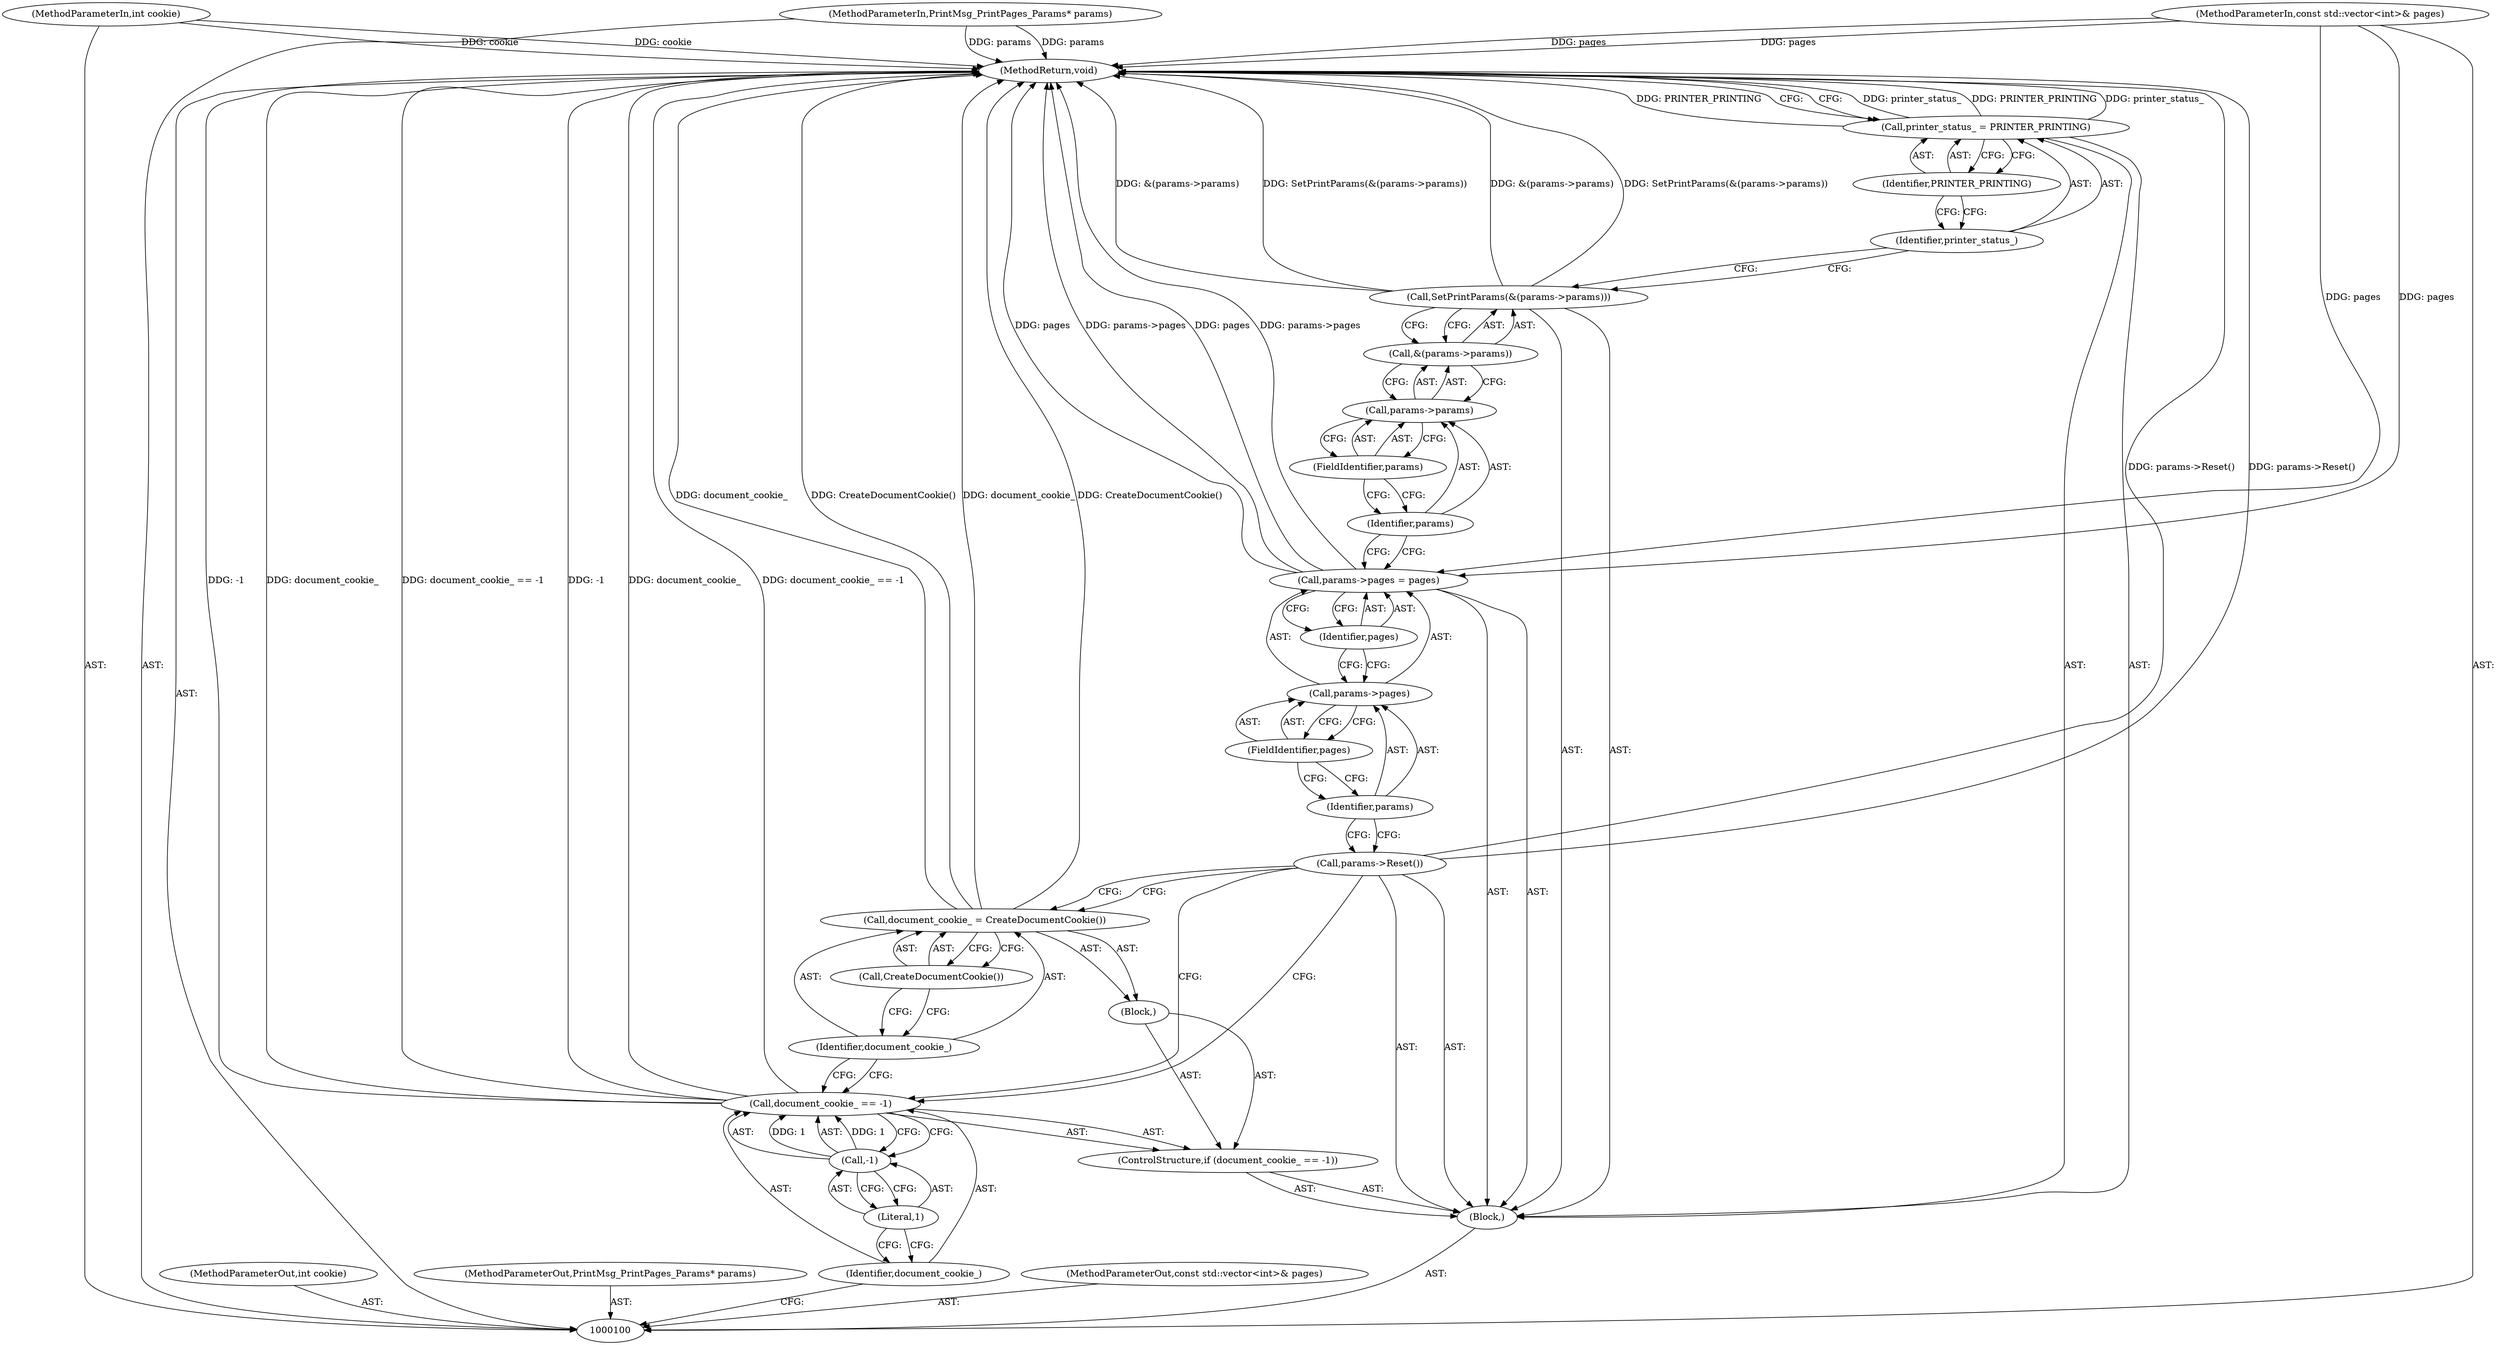 digraph "0_Chrome_c7a90019bf7054145b11d2577b851cf2779d3d79_2" {
"1000128" [label="(MethodReturn,void)"];
"1000101" [label="(MethodParameterIn,int cookie)"];
"1000168" [label="(MethodParameterOut,int cookie)"];
"1000125" [label="(Call,printer_status_ = PRINTER_PRINTING)"];
"1000126" [label="(Identifier,printer_status_)"];
"1000127" [label="(Identifier,PRINTER_PRINTING)"];
"1000102" [label="(MethodParameterIn,PrintMsg_PrintPages_Params* params)"];
"1000169" [label="(MethodParameterOut,PrintMsg_PrintPages_Params* params)"];
"1000103" [label="(MethodParameterIn,const std::vector<int>& pages)"];
"1000170" [label="(MethodParameterOut,const std::vector<int>& pages)"];
"1000104" [label="(Block,)"];
"1000105" [label="(ControlStructure,if (document_cookie_ == -1))"];
"1000108" [label="(Call,-1)"];
"1000109" [label="(Literal,1)"];
"1000110" [label="(Block,)"];
"1000106" [label="(Call,document_cookie_ == -1)"];
"1000107" [label="(Identifier,document_cookie_)"];
"1000113" [label="(Call,CreateDocumentCookie())"];
"1000111" [label="(Call,document_cookie_ = CreateDocumentCookie())"];
"1000112" [label="(Identifier,document_cookie_)"];
"1000114" [label="(Call,params->Reset())"];
"1000118" [label="(FieldIdentifier,pages)"];
"1000119" [label="(Identifier,pages)"];
"1000115" [label="(Call,params->pages = pages)"];
"1000116" [label="(Call,params->pages)"];
"1000117" [label="(Identifier,params)"];
"1000121" [label="(Call,&(params->params))"];
"1000122" [label="(Call,params->params)"];
"1000123" [label="(Identifier,params)"];
"1000124" [label="(FieldIdentifier,params)"];
"1000120" [label="(Call,SetPrintParams(&(params->params)))"];
"1000128" -> "1000100"  [label="AST: "];
"1000128" -> "1000125"  [label="CFG: "];
"1000125" -> "1000128"  [label="DDG: printer_status_"];
"1000125" -> "1000128"  [label="DDG: PRINTER_PRINTING"];
"1000106" -> "1000128"  [label="DDG: -1"];
"1000106" -> "1000128"  [label="DDG: document_cookie_"];
"1000106" -> "1000128"  [label="DDG: document_cookie_ == -1"];
"1000114" -> "1000128"  [label="DDG: params->Reset()"];
"1000103" -> "1000128"  [label="DDG: pages"];
"1000115" -> "1000128"  [label="DDG: pages"];
"1000115" -> "1000128"  [label="DDG: params->pages"];
"1000120" -> "1000128"  [label="DDG: &(params->params)"];
"1000120" -> "1000128"  [label="DDG: SetPrintParams(&(params->params))"];
"1000102" -> "1000128"  [label="DDG: params"];
"1000111" -> "1000128"  [label="DDG: document_cookie_"];
"1000111" -> "1000128"  [label="DDG: CreateDocumentCookie()"];
"1000101" -> "1000128"  [label="DDG: cookie"];
"1000101" -> "1000100"  [label="AST: "];
"1000101" -> "1000128"  [label="DDG: cookie"];
"1000168" -> "1000100"  [label="AST: "];
"1000125" -> "1000104"  [label="AST: "];
"1000125" -> "1000127"  [label="CFG: "];
"1000126" -> "1000125"  [label="AST: "];
"1000127" -> "1000125"  [label="AST: "];
"1000128" -> "1000125"  [label="CFG: "];
"1000125" -> "1000128"  [label="DDG: printer_status_"];
"1000125" -> "1000128"  [label="DDG: PRINTER_PRINTING"];
"1000126" -> "1000125"  [label="AST: "];
"1000126" -> "1000120"  [label="CFG: "];
"1000127" -> "1000126"  [label="CFG: "];
"1000127" -> "1000125"  [label="AST: "];
"1000127" -> "1000126"  [label="CFG: "];
"1000125" -> "1000127"  [label="CFG: "];
"1000102" -> "1000100"  [label="AST: "];
"1000102" -> "1000128"  [label="DDG: params"];
"1000169" -> "1000100"  [label="AST: "];
"1000103" -> "1000100"  [label="AST: "];
"1000103" -> "1000128"  [label="DDG: pages"];
"1000103" -> "1000115"  [label="DDG: pages"];
"1000170" -> "1000100"  [label="AST: "];
"1000104" -> "1000100"  [label="AST: "];
"1000105" -> "1000104"  [label="AST: "];
"1000114" -> "1000104"  [label="AST: "];
"1000115" -> "1000104"  [label="AST: "];
"1000120" -> "1000104"  [label="AST: "];
"1000125" -> "1000104"  [label="AST: "];
"1000105" -> "1000104"  [label="AST: "];
"1000106" -> "1000105"  [label="AST: "];
"1000110" -> "1000105"  [label="AST: "];
"1000108" -> "1000106"  [label="AST: "];
"1000108" -> "1000109"  [label="CFG: "];
"1000109" -> "1000108"  [label="AST: "];
"1000106" -> "1000108"  [label="CFG: "];
"1000108" -> "1000106"  [label="DDG: 1"];
"1000109" -> "1000108"  [label="AST: "];
"1000109" -> "1000107"  [label="CFG: "];
"1000108" -> "1000109"  [label="CFG: "];
"1000110" -> "1000105"  [label="AST: "];
"1000111" -> "1000110"  [label="AST: "];
"1000106" -> "1000105"  [label="AST: "];
"1000106" -> "1000108"  [label="CFG: "];
"1000107" -> "1000106"  [label="AST: "];
"1000108" -> "1000106"  [label="AST: "];
"1000112" -> "1000106"  [label="CFG: "];
"1000114" -> "1000106"  [label="CFG: "];
"1000106" -> "1000128"  [label="DDG: -1"];
"1000106" -> "1000128"  [label="DDG: document_cookie_"];
"1000106" -> "1000128"  [label="DDG: document_cookie_ == -1"];
"1000108" -> "1000106"  [label="DDG: 1"];
"1000107" -> "1000106"  [label="AST: "];
"1000107" -> "1000100"  [label="CFG: "];
"1000109" -> "1000107"  [label="CFG: "];
"1000113" -> "1000111"  [label="AST: "];
"1000113" -> "1000112"  [label="CFG: "];
"1000111" -> "1000113"  [label="CFG: "];
"1000111" -> "1000110"  [label="AST: "];
"1000111" -> "1000113"  [label="CFG: "];
"1000112" -> "1000111"  [label="AST: "];
"1000113" -> "1000111"  [label="AST: "];
"1000114" -> "1000111"  [label="CFG: "];
"1000111" -> "1000128"  [label="DDG: document_cookie_"];
"1000111" -> "1000128"  [label="DDG: CreateDocumentCookie()"];
"1000112" -> "1000111"  [label="AST: "];
"1000112" -> "1000106"  [label="CFG: "];
"1000113" -> "1000112"  [label="CFG: "];
"1000114" -> "1000104"  [label="AST: "];
"1000114" -> "1000111"  [label="CFG: "];
"1000114" -> "1000106"  [label="CFG: "];
"1000117" -> "1000114"  [label="CFG: "];
"1000114" -> "1000128"  [label="DDG: params->Reset()"];
"1000118" -> "1000116"  [label="AST: "];
"1000118" -> "1000117"  [label="CFG: "];
"1000116" -> "1000118"  [label="CFG: "];
"1000119" -> "1000115"  [label="AST: "];
"1000119" -> "1000116"  [label="CFG: "];
"1000115" -> "1000119"  [label="CFG: "];
"1000115" -> "1000104"  [label="AST: "];
"1000115" -> "1000119"  [label="CFG: "];
"1000116" -> "1000115"  [label="AST: "];
"1000119" -> "1000115"  [label="AST: "];
"1000123" -> "1000115"  [label="CFG: "];
"1000115" -> "1000128"  [label="DDG: pages"];
"1000115" -> "1000128"  [label="DDG: params->pages"];
"1000103" -> "1000115"  [label="DDG: pages"];
"1000116" -> "1000115"  [label="AST: "];
"1000116" -> "1000118"  [label="CFG: "];
"1000117" -> "1000116"  [label="AST: "];
"1000118" -> "1000116"  [label="AST: "];
"1000119" -> "1000116"  [label="CFG: "];
"1000117" -> "1000116"  [label="AST: "];
"1000117" -> "1000114"  [label="CFG: "];
"1000118" -> "1000117"  [label="CFG: "];
"1000121" -> "1000120"  [label="AST: "];
"1000121" -> "1000122"  [label="CFG: "];
"1000122" -> "1000121"  [label="AST: "];
"1000120" -> "1000121"  [label="CFG: "];
"1000122" -> "1000121"  [label="AST: "];
"1000122" -> "1000124"  [label="CFG: "];
"1000123" -> "1000122"  [label="AST: "];
"1000124" -> "1000122"  [label="AST: "];
"1000121" -> "1000122"  [label="CFG: "];
"1000123" -> "1000122"  [label="AST: "];
"1000123" -> "1000115"  [label="CFG: "];
"1000124" -> "1000123"  [label="CFG: "];
"1000124" -> "1000122"  [label="AST: "];
"1000124" -> "1000123"  [label="CFG: "];
"1000122" -> "1000124"  [label="CFG: "];
"1000120" -> "1000104"  [label="AST: "];
"1000120" -> "1000121"  [label="CFG: "];
"1000121" -> "1000120"  [label="AST: "];
"1000126" -> "1000120"  [label="CFG: "];
"1000120" -> "1000128"  [label="DDG: &(params->params)"];
"1000120" -> "1000128"  [label="DDG: SetPrintParams(&(params->params))"];
}
